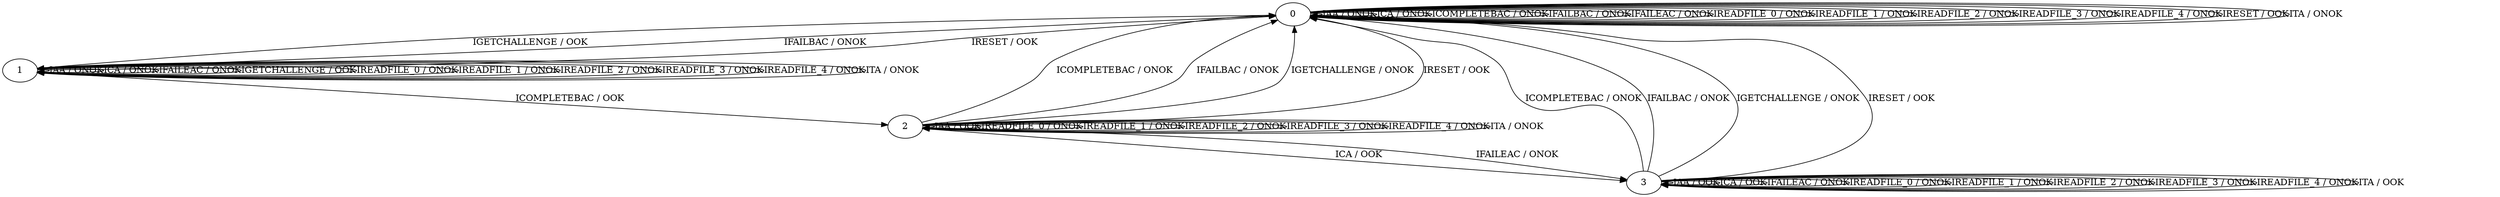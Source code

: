 digraph {
0
1
2
3
0 -> 0 [label="IAA / ONOK"]
0 -> 0 [label="ICA / ONOK"]
0 -> 0 [label="ICOMPLETEBAC / ONOK"]
0 -> 0 [label="IFAILBAC / ONOK"]
0 -> 0 [label="IFAILEAC / ONOK"]
0 -> 1 [label="IGETCHALLENGE / OOK"]
0 -> 0 [label="IREADFILE_0 / ONOK"]
0 -> 0 [label="IREADFILE_1 / ONOK"]
0 -> 0 [label="IREADFILE_2 / ONOK"]
0 -> 0 [label="IREADFILE_3 / ONOK"]
0 -> 0 [label="IREADFILE_4 / ONOK"]
0 -> 0 [label="IRESET / OOK"]
0 -> 0 [label="ITA / ONOK"]
1 -> 1 [label="IAA / ONOK"]
1 -> 1 [label="ICA / ONOK"]
1 -> 2 [label="ICOMPLETEBAC / OOK"]
1 -> 0 [label="IFAILBAC / ONOK"]
1 -> 1 [label="IFAILEAC / ONOK"]
1 -> 1 [label="IGETCHALLENGE / OOK"]
1 -> 1 [label="IREADFILE_0 / ONOK"]
1 -> 1 [label="IREADFILE_1 / ONOK"]
1 -> 1 [label="IREADFILE_2 / ONOK"]
1 -> 1 [label="IREADFILE_3 / ONOK"]
1 -> 1 [label="IREADFILE_4 / ONOK"]
1 -> 0 [label="IRESET / OOK"]
1 -> 1 [label="ITA / ONOK"]
2 -> 2 [label="IAA / OOK"]
2 -> 3 [label="ICA / OOK"]
2 -> 0 [label="ICOMPLETEBAC / ONOK"]
2 -> 0 [label="IFAILBAC / ONOK"]
2 -> 3 [label="IFAILEAC / ONOK"]
2 -> 0 [label="IGETCHALLENGE / ONOK"]
2 -> 2 [label="IREADFILE_0 / ONOK"]
2 -> 2 [label="IREADFILE_1 / ONOK"]
2 -> 2 [label="IREADFILE_2 / ONOK"]
2 -> 2 [label="IREADFILE_3 / ONOK"]
2 -> 2 [label="IREADFILE_4 / ONOK"]
2 -> 0 [label="IRESET / OOK"]
2 -> 2 [label="ITA / ONOK"]
3 -> 3 [label="IAA / OOK"]
3 -> 3 [label="ICA / OOK"]
3 -> 0 [label="ICOMPLETEBAC / ONOK"]
3 -> 0 [label="IFAILBAC / ONOK"]
3 -> 3 [label="IFAILEAC / ONOK"]
3 -> 0 [label="IGETCHALLENGE / ONOK"]
3 -> 3 [label="IREADFILE_0 / ONOK"]
3 -> 3 [label="IREADFILE_1 / ONOK"]
3 -> 3 [label="IREADFILE_2 / ONOK"]
3 -> 3 [label="IREADFILE_3 / ONOK"]
3 -> 3 [label="IREADFILE_4 / ONOK"]
3 -> 0 [label="IRESET / OOK"]
3 -> 3 [label="ITA / OOK"]
}
